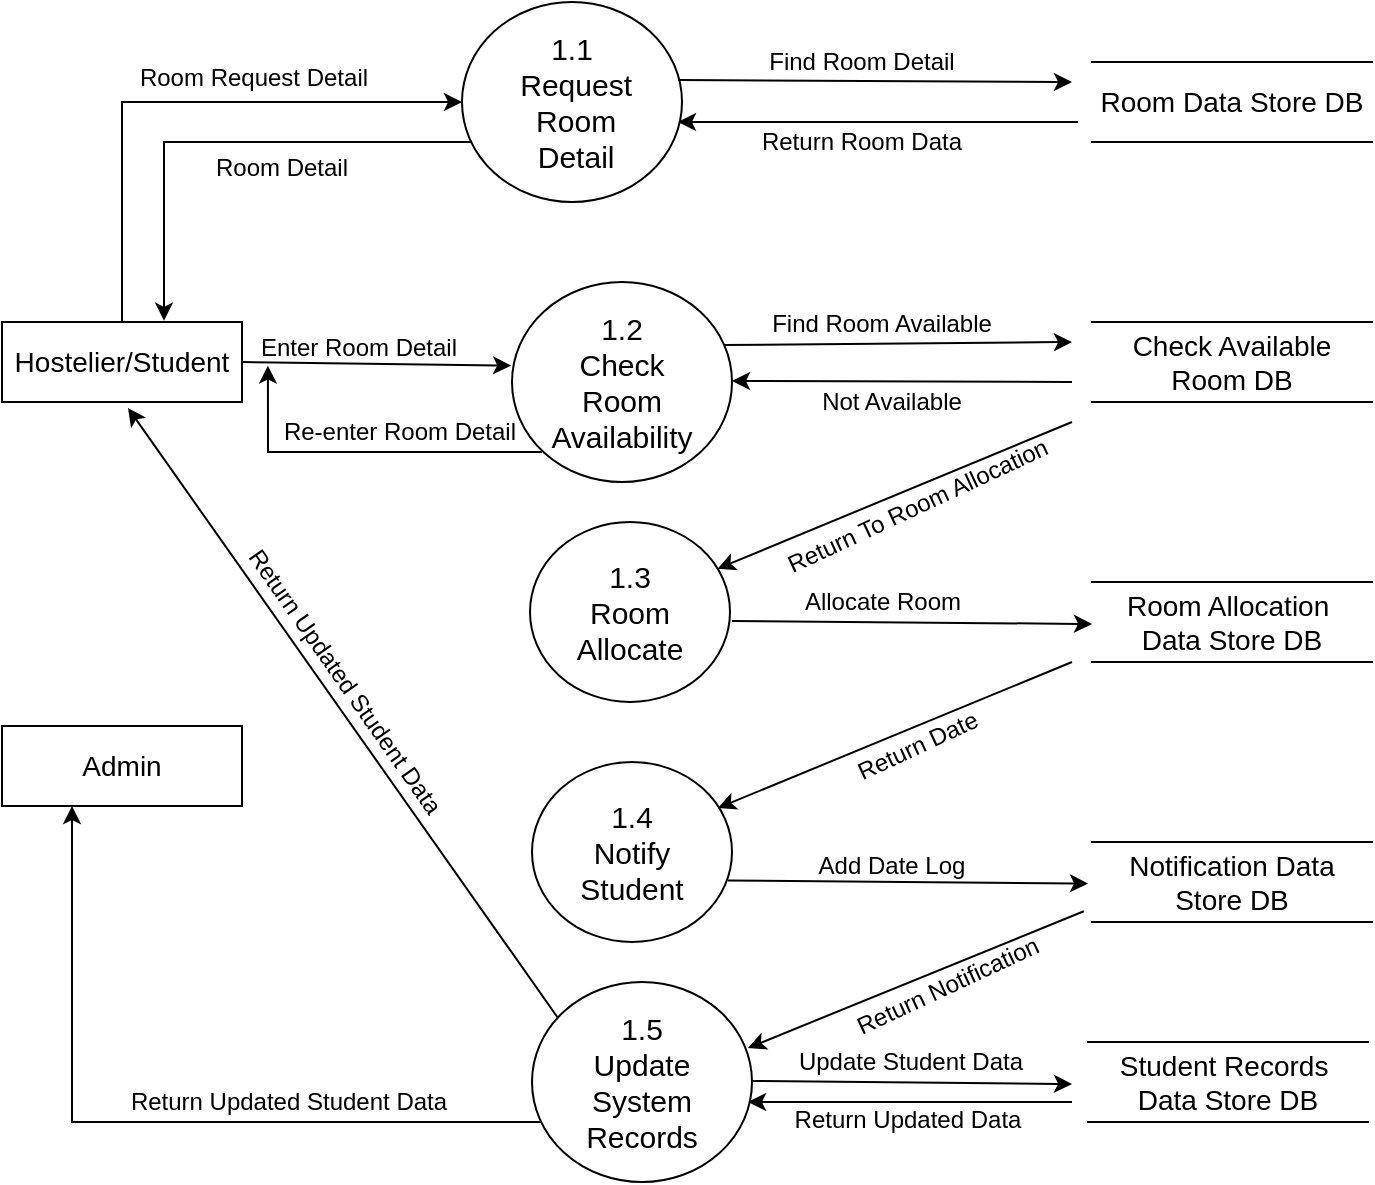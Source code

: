 <mxfile version="24.7.12">
  <diagram name="Page-1" id="RU-6CQFaG-er7uc6Gajt">
    <mxGraphModel dx="1050" dy="557" grid="1" gridSize="10" guides="1" tooltips="1" connect="1" arrows="1" fold="1" page="1" pageScale="1" pageWidth="850" pageHeight="1100" math="0" shadow="0">
      <root>
        <mxCell id="0" />
        <mxCell id="1" parent="0" />
        <mxCell id="dRvgkQ0w0IxBkRANxn1I-15" value="" style="group" vertex="1" connectable="0" parent="1">
          <mxGeometry x="83" y="130" width="685" height="590" as="geometry" />
        </mxCell>
        <mxCell id="ld0Ph7hijSEVcgJgzZNa-4" value="" style="group" parent="dRvgkQ0w0IxBkRANxn1I-15" vertex="1" connectable="0">
          <mxGeometry x="230" width="110" height="100" as="geometry" />
        </mxCell>
        <mxCell id="ld0Ph7hijSEVcgJgzZNa-1" value="" style="ellipse;whiteSpace=wrap;html=1;" parent="ld0Ph7hijSEVcgJgzZNa-4" vertex="1">
          <mxGeometry width="110" height="100" as="geometry" />
        </mxCell>
        <mxCell id="ld0Ph7hijSEVcgJgzZNa-3" value="&lt;font style=&quot;text-wrap: nowrap; font-size: 15px;&quot;&gt;1.1&lt;/font&gt;&lt;div&gt;&lt;font style=&quot;text-wrap: nowrap; font-size: 15px;&quot;&gt;&amp;nbsp;Request&lt;/font&gt;&lt;div style=&quot;font-size: 15px;&quot;&gt;&lt;font style=&quot;text-wrap: nowrap; font-size: 15px;&quot;&gt;&amp;nbsp;Room&lt;/font&gt;&lt;div style=&quot;text-wrap: nowrap;&quot;&gt;&lt;font style=&quot;font-size: 15px;&quot;&gt;&amp;nbsp;Detail&lt;/font&gt;&lt;/div&gt;&lt;/div&gt;&lt;/div&gt;" style="text;html=1;align=center;verticalAlign=middle;whiteSpace=wrap;rounded=0;" parent="ld0Ph7hijSEVcgJgzZNa-4" vertex="1">
          <mxGeometry x="10" y="15" width="90" height="70" as="geometry" />
        </mxCell>
        <mxCell id="ld0Ph7hijSEVcgJgzZNa-5" value="" style="group" parent="dRvgkQ0w0IxBkRANxn1I-15" vertex="1" connectable="0">
          <mxGeometry x="255" y="140" width="110" height="100" as="geometry" />
        </mxCell>
        <mxCell id="ld0Ph7hijSEVcgJgzZNa-6" value="" style="ellipse;whiteSpace=wrap;html=1;" parent="ld0Ph7hijSEVcgJgzZNa-5" vertex="1">
          <mxGeometry width="110" height="100" as="geometry" />
        </mxCell>
        <mxCell id="ld0Ph7hijSEVcgJgzZNa-7" value="&lt;font style=&quot;text-wrap: nowrap; font-size: 15px;&quot;&gt;1.2&lt;/font&gt;&lt;div&gt;&lt;span style=&quot;font-size: 15px; text-wrap: nowrap;&quot;&gt;Check&lt;/span&gt;&lt;/div&gt;&lt;div&gt;&lt;span style=&quot;font-size: 15px; text-wrap: nowrap;&quot;&gt;Room&lt;/span&gt;&lt;/div&gt;&lt;div&gt;&lt;span style=&quot;font-size: 15px; text-wrap: nowrap;&quot;&gt;Availability&lt;/span&gt;&lt;/div&gt;" style="text;html=1;align=center;verticalAlign=middle;whiteSpace=wrap;rounded=0;" parent="ld0Ph7hijSEVcgJgzZNa-5" vertex="1">
          <mxGeometry x="10" y="15" width="90" height="70" as="geometry" />
        </mxCell>
        <mxCell id="ld0Ph7hijSEVcgJgzZNa-8" value="" style="group" parent="dRvgkQ0w0IxBkRANxn1I-15" vertex="1" connectable="0">
          <mxGeometry x="264" y="260" width="100" height="90" as="geometry" />
        </mxCell>
        <mxCell id="ld0Ph7hijSEVcgJgzZNa-9" value="" style="ellipse;whiteSpace=wrap;html=1;" parent="ld0Ph7hijSEVcgJgzZNa-8" vertex="1">
          <mxGeometry width="100" height="90" as="geometry" />
        </mxCell>
        <mxCell id="ld0Ph7hijSEVcgJgzZNa-10" value="&lt;span style=&quot;font-size: 15px; text-wrap: nowrap;&quot;&gt;1.3&lt;/span&gt;&lt;div&gt;&lt;span style=&quot;font-size: 15px; text-wrap: nowrap;&quot;&gt;Room&lt;/span&gt;&lt;/div&gt;&lt;div&gt;&lt;span style=&quot;font-size: 15px; text-wrap: nowrap;&quot;&gt;Allocate&lt;/span&gt;&lt;/div&gt;" style="text;html=1;align=center;verticalAlign=middle;whiteSpace=wrap;rounded=0;" parent="ld0Ph7hijSEVcgJgzZNa-8" vertex="1">
          <mxGeometry x="9.091" y="13.5" width="81.818" height="63" as="geometry" />
        </mxCell>
        <mxCell id="ld0Ph7hijSEVcgJgzZNa-11" value="" style="group" parent="dRvgkQ0w0IxBkRANxn1I-15" vertex="1" connectable="0">
          <mxGeometry x="265" y="380" width="100" height="90" as="geometry" />
        </mxCell>
        <mxCell id="ld0Ph7hijSEVcgJgzZNa-12" value="" style="ellipse;whiteSpace=wrap;html=1;" parent="ld0Ph7hijSEVcgJgzZNa-11" vertex="1">
          <mxGeometry width="100.0" height="90" as="geometry" />
        </mxCell>
        <mxCell id="ld0Ph7hijSEVcgJgzZNa-13" value="&lt;span style=&quot;font-size: 15px; text-wrap: nowrap;&quot;&gt;1.4&lt;/span&gt;&lt;div&gt;&lt;span style=&quot;font-size: 15px; text-wrap: nowrap;&quot;&gt;Notify&lt;/span&gt;&lt;/div&gt;&lt;div&gt;&lt;span style=&quot;font-size: 15px; text-wrap: nowrap;&quot;&gt;Student&lt;/span&gt;&lt;/div&gt;" style="text;html=1;align=center;verticalAlign=middle;whiteSpace=wrap;rounded=0;" parent="ld0Ph7hijSEVcgJgzZNa-11" vertex="1">
          <mxGeometry x="9.091" y="13.5" width="81.818" height="63" as="geometry" />
        </mxCell>
        <mxCell id="ld0Ph7hijSEVcgJgzZNa-18" value="" style="group" parent="dRvgkQ0w0IxBkRANxn1I-15" vertex="1" connectable="0">
          <mxGeometry x="265" y="490" width="110" height="100" as="geometry" />
        </mxCell>
        <mxCell id="ld0Ph7hijSEVcgJgzZNa-19" value="" style="ellipse;whiteSpace=wrap;html=1;" parent="ld0Ph7hijSEVcgJgzZNa-18" vertex="1">
          <mxGeometry width="110" height="100" as="geometry" />
        </mxCell>
        <mxCell id="ld0Ph7hijSEVcgJgzZNa-20" value="&lt;span style=&quot;font-size: 15px; text-wrap: nowrap;&quot;&gt;1.5&lt;/span&gt;&lt;div&gt;&lt;span style=&quot;font-size: 15px; text-wrap: nowrap;&quot;&gt;Update&lt;/span&gt;&lt;/div&gt;&lt;div&gt;&lt;span style=&quot;font-size: 15px; text-wrap: nowrap;&quot;&gt;System&lt;/span&gt;&lt;/div&gt;&lt;div&gt;&lt;span style=&quot;font-size: 15px; text-wrap: nowrap;&quot;&gt;Records&lt;/span&gt;&lt;/div&gt;" style="text;html=1;align=center;verticalAlign=middle;whiteSpace=wrap;rounded=0;" parent="ld0Ph7hijSEVcgJgzZNa-18" vertex="1">
          <mxGeometry x="10" y="15" width="90" height="70" as="geometry" />
        </mxCell>
        <mxCell id="ld0Ph7hijSEVcgJgzZNa-21" value="&lt;font style=&quot;font-size: 14px;&quot;&gt;Room Data Store DB&lt;/font&gt;" style="shape=partialRectangle;whiteSpace=wrap;html=1;left=0;right=0;fillColor=none;" parent="dRvgkQ0w0IxBkRANxn1I-15" vertex="1">
          <mxGeometry x="545" y="30" width="140" height="40" as="geometry" />
        </mxCell>
        <mxCell id="ld0Ph7hijSEVcgJgzZNa-22" value="&lt;font style=&quot;font-size: 14px;&quot;&gt;Room Allocation&amp;nbsp;&lt;/font&gt;&lt;div&gt;&lt;font style=&quot;font-size: 14px;&quot;&gt;Data Store DB&lt;/font&gt;&lt;/div&gt;" style="shape=partialRectangle;whiteSpace=wrap;html=1;left=0;right=0;fillColor=none;" parent="dRvgkQ0w0IxBkRANxn1I-15" vertex="1">
          <mxGeometry x="545" y="290" width="140" height="40" as="geometry" />
        </mxCell>
        <mxCell id="ld0Ph7hijSEVcgJgzZNa-23" value="&lt;font style=&quot;font-size: 14px;&quot;&gt;Notification Data Store DB&lt;/font&gt;" style="shape=partialRectangle;whiteSpace=wrap;html=1;left=0;right=0;fillColor=none;" parent="dRvgkQ0w0IxBkRANxn1I-15" vertex="1">
          <mxGeometry x="545" y="420" width="140" height="40" as="geometry" />
        </mxCell>
        <mxCell id="ld0Ph7hijSEVcgJgzZNa-24" value="&lt;font style=&quot;font-size: 14px;&quot;&gt;Student Records&amp;nbsp;&lt;/font&gt;&lt;div&gt;&lt;font style=&quot;font-size: 14px;&quot;&gt;Data Store DB&lt;/font&gt;&lt;/div&gt;" style="shape=partialRectangle;whiteSpace=wrap;html=1;left=0;right=0;fillColor=none;" parent="dRvgkQ0w0IxBkRANxn1I-15" vertex="1">
          <mxGeometry x="543" y="520" width="140" height="40" as="geometry" />
        </mxCell>
        <mxCell id="ld0Ph7hijSEVcgJgzZNa-26" value="&lt;font style=&quot;font-size: 14px;&quot;&gt;Hostelier/Student&lt;/font&gt;" style="rounded=0;whiteSpace=wrap;html=1;" parent="dRvgkQ0w0IxBkRANxn1I-15" vertex="1">
          <mxGeometry y="160" width="120" height="40" as="geometry" />
        </mxCell>
        <mxCell id="ld0Ph7hijSEVcgJgzZNa-27" value="&lt;span style=&quot;font-size: 14px;&quot;&gt;Admin&lt;/span&gt;" style="rounded=0;whiteSpace=wrap;html=1;" parent="dRvgkQ0w0IxBkRANxn1I-15" vertex="1">
          <mxGeometry y="362" width="120" height="40" as="geometry" />
        </mxCell>
        <mxCell id="ld0Ph7hijSEVcgJgzZNa-28" value="" style="endArrow=classic;html=1;rounded=0;exitX=0.5;exitY=0;exitDx=0;exitDy=0;entryX=0;entryY=0.5;entryDx=0;entryDy=0;" parent="dRvgkQ0w0IxBkRANxn1I-15" source="ld0Ph7hijSEVcgJgzZNa-26" target="ld0Ph7hijSEVcgJgzZNa-1" edge="1">
          <mxGeometry width="50" height="50" relative="1" as="geometry">
            <mxPoint x="240" y="60" as="sourcePoint" />
            <mxPoint x="290" y="10" as="targetPoint" />
            <Array as="points">
              <mxPoint x="60" y="50" />
            </Array>
          </mxGeometry>
        </mxCell>
        <mxCell id="ld0Ph7hijSEVcgJgzZNa-30" value="Room Request Detail" style="text;html=1;align=center;verticalAlign=middle;whiteSpace=wrap;rounded=0;" parent="dRvgkQ0w0IxBkRANxn1I-15" vertex="1">
          <mxGeometry x="46" y="25" width="160" height="25" as="geometry" />
        </mxCell>
        <mxCell id="ld0Ph7hijSEVcgJgzZNa-37" value="" style="endArrow=classic;html=1;rounded=0;exitX=1;exitY=0.5;exitDx=0;exitDy=0;" parent="dRvgkQ0w0IxBkRANxn1I-15" edge="1">
          <mxGeometry width="50" height="50" relative="1" as="geometry">
            <mxPoint x="338" y="39" as="sourcePoint" />
            <mxPoint x="535" y="40" as="targetPoint" />
          </mxGeometry>
        </mxCell>
        <mxCell id="ld0Ph7hijSEVcgJgzZNa-39" value="Find Room Detail" style="text;html=1;align=center;verticalAlign=middle;whiteSpace=wrap;rounded=0;" parent="dRvgkQ0w0IxBkRANxn1I-15" vertex="1">
          <mxGeometry x="365" y="20" width="130" height="20" as="geometry" />
        </mxCell>
        <mxCell id="ld0Ph7hijSEVcgJgzZNa-41" value="" style="endArrow=classic;html=1;rounded=0;" parent="dRvgkQ0w0IxBkRANxn1I-15" edge="1">
          <mxGeometry width="50" height="50" relative="1" as="geometry">
            <mxPoint x="538" y="60" as="sourcePoint" />
            <mxPoint x="338" y="60" as="targetPoint" />
          </mxGeometry>
        </mxCell>
        <mxCell id="ld0Ph7hijSEVcgJgzZNa-42" value="Return Room Data" style="text;html=1;align=center;verticalAlign=middle;whiteSpace=wrap;rounded=0;" parent="dRvgkQ0w0IxBkRANxn1I-15" vertex="1">
          <mxGeometry x="365" y="60" width="130" height="20" as="geometry" />
        </mxCell>
        <mxCell id="ld0Ph7hijSEVcgJgzZNa-43" value="" style="endArrow=classic;html=1;rounded=0;entryX=0.675;entryY=-0.015;entryDx=0;entryDy=0;entryPerimeter=0;" parent="dRvgkQ0w0IxBkRANxn1I-15" target="ld0Ph7hijSEVcgJgzZNa-26" edge="1">
          <mxGeometry width="50" height="50" relative="1" as="geometry">
            <mxPoint x="235" y="70" as="sourcePoint" />
            <mxPoint x="340" y="150" as="targetPoint" />
            <Array as="points">
              <mxPoint x="81" y="70" />
            </Array>
          </mxGeometry>
        </mxCell>
        <mxCell id="ld0Ph7hijSEVcgJgzZNa-44" value="Room Detail" style="text;html=1;align=center;verticalAlign=middle;whiteSpace=wrap;rounded=0;" parent="dRvgkQ0w0IxBkRANxn1I-15" vertex="1">
          <mxGeometry x="85" y="70" width="110" height="25" as="geometry" />
        </mxCell>
        <mxCell id="ld0Ph7hijSEVcgJgzZNa-45" value="&lt;span style=&quot;font-size: 14px;&quot;&gt;Check Available Room DB&lt;/span&gt;" style="shape=partialRectangle;whiteSpace=wrap;html=1;left=0;right=0;fillColor=none;" parent="dRvgkQ0w0IxBkRANxn1I-15" vertex="1">
          <mxGeometry x="545" y="160" width="140" height="40" as="geometry" />
        </mxCell>
        <mxCell id="ld0Ph7hijSEVcgJgzZNa-46" value="" style="endArrow=classic;html=1;rounded=0;exitX=1;exitY=0.5;exitDx=0;exitDy=0;entryX=-0.004;entryY=0.418;entryDx=0;entryDy=0;entryPerimeter=0;" parent="dRvgkQ0w0IxBkRANxn1I-15" source="ld0Ph7hijSEVcgJgzZNa-26" target="ld0Ph7hijSEVcgJgzZNa-6" edge="1">
          <mxGeometry width="50" height="50" relative="1" as="geometry">
            <mxPoint x="315" y="260" as="sourcePoint" />
            <mxPoint x="365" y="210" as="targetPoint" />
          </mxGeometry>
        </mxCell>
        <mxCell id="ld0Ph7hijSEVcgJgzZNa-47" value="Enter Room Detail" style="text;html=1;align=center;verticalAlign=middle;whiteSpace=wrap;rounded=0;" parent="dRvgkQ0w0IxBkRANxn1I-15" vertex="1">
          <mxGeometry x="122" y="163" width="113" height="20" as="geometry" />
        </mxCell>
        <mxCell id="ld0Ph7hijSEVcgJgzZNa-50" value="" style="endArrow=classic;html=1;rounded=0;exitX=1;exitY=0.5;exitDx=0;exitDy=0;" parent="dRvgkQ0w0IxBkRANxn1I-15" edge="1">
          <mxGeometry width="50" height="50" relative="1" as="geometry">
            <mxPoint x="361" y="171.5" as="sourcePoint" />
            <mxPoint x="535" y="170" as="targetPoint" />
          </mxGeometry>
        </mxCell>
        <mxCell id="ld0Ph7hijSEVcgJgzZNa-51" value="Find Room Available" style="text;html=1;align=center;verticalAlign=middle;whiteSpace=wrap;rounded=0;" parent="dRvgkQ0w0IxBkRANxn1I-15" vertex="1">
          <mxGeometry x="375" y="151" width="130" height="20" as="geometry" />
        </mxCell>
        <mxCell id="ld0Ph7hijSEVcgJgzZNa-52" value="" style="endArrow=classic;html=1;rounded=0;" parent="dRvgkQ0w0IxBkRANxn1I-15" edge="1">
          <mxGeometry width="50" height="50" relative="1" as="geometry">
            <mxPoint x="535" y="190" as="sourcePoint" />
            <mxPoint x="365" y="189.5" as="targetPoint" />
          </mxGeometry>
        </mxCell>
        <mxCell id="ld0Ph7hijSEVcgJgzZNa-53" value="Not Available" style="text;html=1;align=center;verticalAlign=middle;whiteSpace=wrap;rounded=0;" parent="dRvgkQ0w0IxBkRANxn1I-15" vertex="1">
          <mxGeometry x="395" y="190" width="100" height="20" as="geometry" />
        </mxCell>
        <mxCell id="ld0Ph7hijSEVcgJgzZNa-55" value="" style="endArrow=classic;html=1;rounded=0;entryX=0.097;entryY=0.94;entryDx=0;entryDy=0;exitX=0;exitY=1;exitDx=0;exitDy=0;entryPerimeter=0;" parent="dRvgkQ0w0IxBkRANxn1I-15" target="ld0Ph7hijSEVcgJgzZNa-47" edge="1">
          <mxGeometry width="50" height="50" relative="1" as="geometry">
            <mxPoint x="270" y="225" as="sourcePoint" />
            <mxPoint x="95" y="200" as="targetPoint" />
            <Array as="points">
              <mxPoint x="133" y="225" />
            </Array>
          </mxGeometry>
        </mxCell>
        <mxCell id="ld0Ph7hijSEVcgJgzZNa-56" value="Re-enter Room Detail" style="text;html=1;align=center;verticalAlign=middle;whiteSpace=wrap;rounded=0;" parent="dRvgkQ0w0IxBkRANxn1I-15" vertex="1">
          <mxGeometry x="139" y="200" width="120" height="30" as="geometry" />
        </mxCell>
        <mxCell id="ld0Ph7hijSEVcgJgzZNa-57" value="" style="endArrow=classic;html=1;rounded=0;entryX=0.938;entryY=0.26;entryDx=0;entryDy=0;entryPerimeter=0;" parent="dRvgkQ0w0IxBkRANxn1I-15" target="ld0Ph7hijSEVcgJgzZNa-9" edge="1">
          <mxGeometry width="50" height="50" relative="1" as="geometry">
            <mxPoint x="535" y="210" as="sourcePoint" />
            <mxPoint x="365" y="280" as="targetPoint" />
          </mxGeometry>
        </mxCell>
        <mxCell id="ld0Ph7hijSEVcgJgzZNa-58" value="Return To&amp;nbsp;&lt;span style=&quot;background-color: initial;&quot;&gt;Room Allocation&lt;/span&gt;" style="text;html=1;align=center;verticalAlign=middle;whiteSpace=wrap;rounded=0;rotation=-25;" parent="dRvgkQ0w0IxBkRANxn1I-15" vertex="1">
          <mxGeometry x="373" y="242" width="170" height="20" as="geometry" />
        </mxCell>
        <mxCell id="ld0Ph7hijSEVcgJgzZNa-59" value="" style="endArrow=classic;html=1;rounded=0;exitX=1;exitY=0.5;exitDx=0;exitDy=0;" parent="dRvgkQ0w0IxBkRANxn1I-15" edge="1">
          <mxGeometry width="50" height="50" relative="1" as="geometry">
            <mxPoint x="365" y="309.5" as="sourcePoint" />
            <mxPoint x="545" y="311" as="targetPoint" />
          </mxGeometry>
        </mxCell>
        <mxCell id="ld0Ph7hijSEVcgJgzZNa-60" value="Allocate Room" style="text;html=1;align=center;verticalAlign=middle;whiteSpace=wrap;rounded=0;" parent="dRvgkQ0w0IxBkRANxn1I-15" vertex="1">
          <mxGeometry x="392.5" y="290" width="95" height="20" as="geometry" />
        </mxCell>
        <mxCell id="ld0Ph7hijSEVcgJgzZNa-61" value="" style="endArrow=classic;html=1;rounded=0;entryX=0.938;entryY=0.26;entryDx=0;entryDy=0;entryPerimeter=0;" parent="dRvgkQ0w0IxBkRANxn1I-15" edge="1">
          <mxGeometry width="50" height="50" relative="1" as="geometry">
            <mxPoint x="535" y="330" as="sourcePoint" />
            <mxPoint x="358" y="403" as="targetPoint" />
          </mxGeometry>
        </mxCell>
        <mxCell id="ld0Ph7hijSEVcgJgzZNa-62" value="Return Date" style="text;html=1;align=center;verticalAlign=middle;whiteSpace=wrap;rounded=0;rotation=-25;" parent="dRvgkQ0w0IxBkRANxn1I-15" vertex="1">
          <mxGeometry x="373" y="362" width="170" height="20" as="geometry" />
        </mxCell>
        <mxCell id="dRvgkQ0w0IxBkRANxn1I-3" value="" style="endArrow=classic;html=1;rounded=0;exitX=1;exitY=0.5;exitDx=0;exitDy=0;" edge="1" parent="dRvgkQ0w0IxBkRANxn1I-15">
          <mxGeometry width="50" height="50" relative="1" as="geometry">
            <mxPoint x="363" y="439.25" as="sourcePoint" />
            <mxPoint x="543" y="440.75" as="targetPoint" />
          </mxGeometry>
        </mxCell>
        <mxCell id="dRvgkQ0w0IxBkRANxn1I-4" value="Add Date Log" style="text;html=1;align=center;verticalAlign=middle;whiteSpace=wrap;rounded=0;" vertex="1" parent="dRvgkQ0w0IxBkRANxn1I-15">
          <mxGeometry x="400" y="419.5" width="90" height="25" as="geometry" />
        </mxCell>
        <mxCell id="dRvgkQ0w0IxBkRANxn1I-5" value="" style="endArrow=classic;html=1;rounded=0;entryX=0.938;entryY=0.26;entryDx=0;entryDy=0;entryPerimeter=0;exitX=0.955;exitY=0.242;exitDx=0;exitDy=0;exitPerimeter=0;" edge="1" parent="dRvgkQ0w0IxBkRANxn1I-15" source="dRvgkQ0w0IxBkRANxn1I-6">
          <mxGeometry width="50" height="50" relative="1" as="geometry">
            <mxPoint x="550" y="450" as="sourcePoint" />
            <mxPoint x="373" y="523" as="targetPoint" />
          </mxGeometry>
        </mxCell>
        <mxCell id="dRvgkQ0w0IxBkRANxn1I-6" value="Return Notification" style="text;html=1;align=center;verticalAlign=middle;whiteSpace=wrap;rounded=0;rotation=-25;" vertex="1" parent="dRvgkQ0w0IxBkRANxn1I-15">
          <mxGeometry x="388" y="482" width="170" height="20" as="geometry" />
        </mxCell>
        <mxCell id="dRvgkQ0w0IxBkRANxn1I-7" value="" style="endArrow=classic;html=1;rounded=0;exitX=1;exitY=0.5;exitDx=0;exitDy=0;" edge="1" parent="dRvgkQ0w0IxBkRANxn1I-15">
          <mxGeometry width="50" height="50" relative="1" as="geometry">
            <mxPoint x="375" y="539.5" as="sourcePoint" />
            <mxPoint x="535" y="541" as="targetPoint" />
          </mxGeometry>
        </mxCell>
        <mxCell id="dRvgkQ0w0IxBkRANxn1I-8" value="Update Student Data" style="text;html=1;align=center;verticalAlign=middle;whiteSpace=wrap;rounded=0;" vertex="1" parent="dRvgkQ0w0IxBkRANxn1I-15">
          <mxGeometry x="392.5" y="520" width="122.5" height="20" as="geometry" />
        </mxCell>
        <mxCell id="dRvgkQ0w0IxBkRANxn1I-9" value="" style="endArrow=classic;html=1;rounded=0;" edge="1" parent="dRvgkQ0w0IxBkRANxn1I-15">
          <mxGeometry width="50" height="50" relative="1" as="geometry">
            <mxPoint x="535" y="550" as="sourcePoint" />
            <mxPoint x="373" y="550" as="targetPoint" />
          </mxGeometry>
        </mxCell>
        <mxCell id="dRvgkQ0w0IxBkRANxn1I-10" value="Return Updated Data" style="text;html=1;align=center;verticalAlign=middle;whiteSpace=wrap;rounded=0;" vertex="1" parent="dRvgkQ0w0IxBkRANxn1I-15">
          <mxGeometry x="392" y="548.5" width="122" height="20" as="geometry" />
        </mxCell>
        <mxCell id="dRvgkQ0w0IxBkRANxn1I-11" value="" style="endArrow=classic;html=1;rounded=0;entryX=0.25;entryY=1;entryDx=0;entryDy=0;" edge="1" parent="dRvgkQ0w0IxBkRANxn1I-15">
          <mxGeometry width="50" height="50" relative="1" as="geometry">
            <mxPoint x="270" y="560" as="sourcePoint" />
            <mxPoint x="35" y="402" as="targetPoint" />
            <Array as="points">
              <mxPoint x="35" y="560" />
            </Array>
          </mxGeometry>
        </mxCell>
        <mxCell id="dRvgkQ0w0IxBkRANxn1I-12" value="Return Updated Student Data" style="text;html=1;align=center;verticalAlign=middle;whiteSpace=wrap;rounded=0;" vertex="1" parent="dRvgkQ0w0IxBkRANxn1I-15">
          <mxGeometry x="59" y="540" width="169" height="20" as="geometry" />
        </mxCell>
        <mxCell id="dRvgkQ0w0IxBkRANxn1I-13" value="" style="endArrow=classic;html=1;rounded=0;exitX=0;exitY=0;exitDx=0;exitDy=0;" edge="1" parent="dRvgkQ0w0IxBkRANxn1I-15">
          <mxGeometry width="50" height="50" relative="1" as="geometry">
            <mxPoint x="278" y="508" as="sourcePoint" />
            <mxPoint x="63" y="203" as="targetPoint" />
          </mxGeometry>
        </mxCell>
        <mxCell id="dRvgkQ0w0IxBkRANxn1I-14" value="Return Updated Student Data" style="text;html=1;align=center;verticalAlign=middle;whiteSpace=wrap;rounded=0;rotation=55;" vertex="1" parent="dRvgkQ0w0IxBkRANxn1I-15">
          <mxGeometry x="87" y="330" width="169" height="20" as="geometry" />
        </mxCell>
      </root>
    </mxGraphModel>
  </diagram>
</mxfile>
